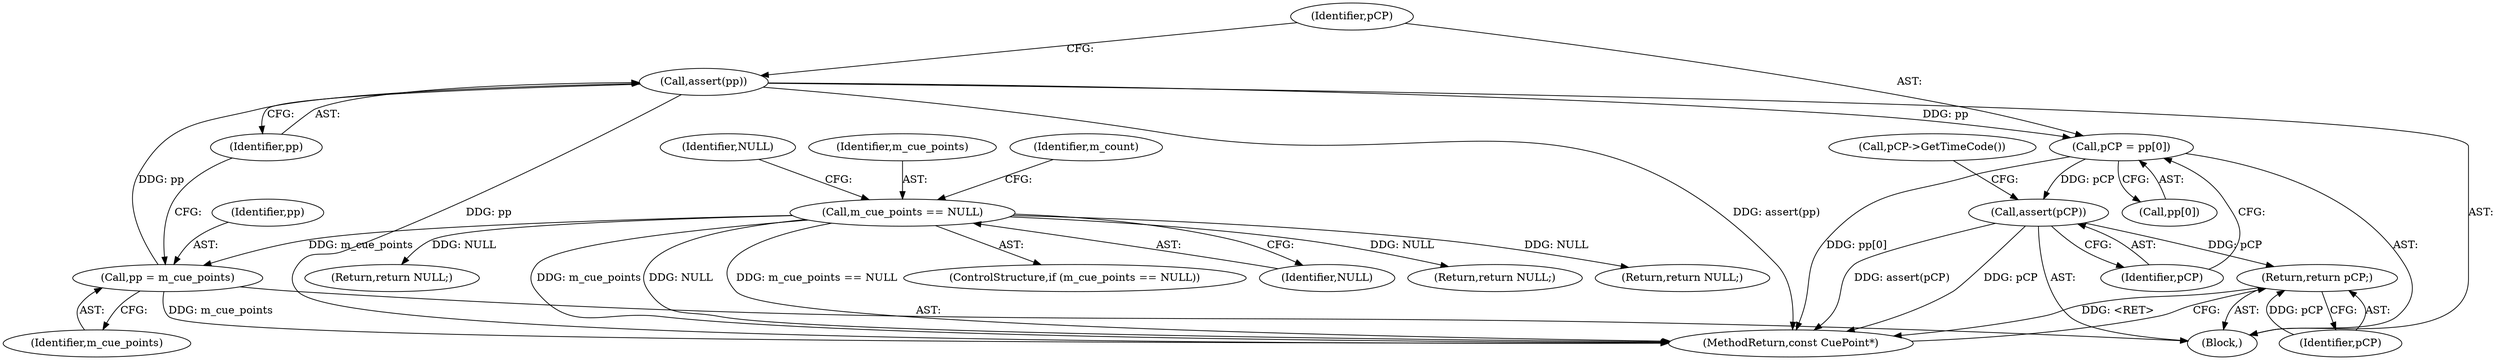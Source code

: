 digraph "1_Android_04839626ed859623901ebd3a5fd483982186b59d_83@API" {
"1000132" [label="(Call,assert(pp))"];
"1000129" [label="(Call,pp = m_cue_points)"];
"1000105" [label="(Call,m_cue_points == NULL)"];
"1000134" [label="(Call,pCP = pp[0])"];
"1000139" [label="(Call,assert(pCP))"];
"1000145" [label="(Return,return pCP;)"];
"1000104" [label="(ControlStructure,if (m_cue_points == NULL))"];
"1000147" [label="(MethodReturn,const CuePoint*)"];
"1000107" [label="(Identifier,NULL)"];
"1000114" [label="(Return,return NULL;)"];
"1000145" [label="(Return,return pCP;)"];
"1000132" [label="(Call,assert(pp))"];
"1000106" [label="(Identifier,m_cue_points)"];
"1000130" [label="(Identifier,pp)"];
"1000103" [label="(Block,)"];
"1000105" [label="(Call,m_cue_points == NULL)"];
"1000112" [label="(Identifier,m_count)"];
"1000140" [label="(Identifier,pCP)"];
"1000146" [label="(Identifier,pCP)"];
"1000129" [label="(Call,pp = m_cue_points)"];
"1000131" [label="(Identifier,m_cue_points)"];
"1000135" [label="(Identifier,pCP)"];
"1000133" [label="(Identifier,pp)"];
"1000136" [label="(Call,pp[0])"];
"1000139" [label="(Call,assert(pCP))"];
"1000127" [label="(Return,return NULL;)"];
"1000109" [label="(Identifier,NULL)"];
"1000108" [label="(Return,return NULL;)"];
"1000143" [label="(Call,pCP->GetTimeCode())"];
"1000134" [label="(Call,pCP = pp[0])"];
"1000132" -> "1000103"  [label="AST: "];
"1000132" -> "1000133"  [label="CFG: "];
"1000133" -> "1000132"  [label="AST: "];
"1000135" -> "1000132"  [label="CFG: "];
"1000132" -> "1000147"  [label="DDG: assert(pp)"];
"1000132" -> "1000147"  [label="DDG: pp"];
"1000129" -> "1000132"  [label="DDG: pp"];
"1000132" -> "1000134"  [label="DDG: pp"];
"1000129" -> "1000103"  [label="AST: "];
"1000129" -> "1000131"  [label="CFG: "];
"1000130" -> "1000129"  [label="AST: "];
"1000131" -> "1000129"  [label="AST: "];
"1000133" -> "1000129"  [label="CFG: "];
"1000129" -> "1000147"  [label="DDG: m_cue_points"];
"1000105" -> "1000129"  [label="DDG: m_cue_points"];
"1000105" -> "1000104"  [label="AST: "];
"1000105" -> "1000107"  [label="CFG: "];
"1000106" -> "1000105"  [label="AST: "];
"1000107" -> "1000105"  [label="AST: "];
"1000109" -> "1000105"  [label="CFG: "];
"1000112" -> "1000105"  [label="CFG: "];
"1000105" -> "1000147"  [label="DDG: NULL"];
"1000105" -> "1000147"  [label="DDG: m_cue_points == NULL"];
"1000105" -> "1000147"  [label="DDG: m_cue_points"];
"1000105" -> "1000108"  [label="DDG: NULL"];
"1000105" -> "1000114"  [label="DDG: NULL"];
"1000105" -> "1000127"  [label="DDG: NULL"];
"1000134" -> "1000103"  [label="AST: "];
"1000134" -> "1000136"  [label="CFG: "];
"1000135" -> "1000134"  [label="AST: "];
"1000136" -> "1000134"  [label="AST: "];
"1000140" -> "1000134"  [label="CFG: "];
"1000134" -> "1000147"  [label="DDG: pp[0]"];
"1000134" -> "1000139"  [label="DDG: pCP"];
"1000139" -> "1000103"  [label="AST: "];
"1000139" -> "1000140"  [label="CFG: "];
"1000140" -> "1000139"  [label="AST: "];
"1000143" -> "1000139"  [label="CFG: "];
"1000139" -> "1000147"  [label="DDG: pCP"];
"1000139" -> "1000147"  [label="DDG: assert(pCP)"];
"1000139" -> "1000145"  [label="DDG: pCP"];
"1000145" -> "1000103"  [label="AST: "];
"1000145" -> "1000146"  [label="CFG: "];
"1000146" -> "1000145"  [label="AST: "];
"1000147" -> "1000145"  [label="CFG: "];
"1000145" -> "1000147"  [label="DDG: <RET>"];
"1000146" -> "1000145"  [label="DDG: pCP"];
}
